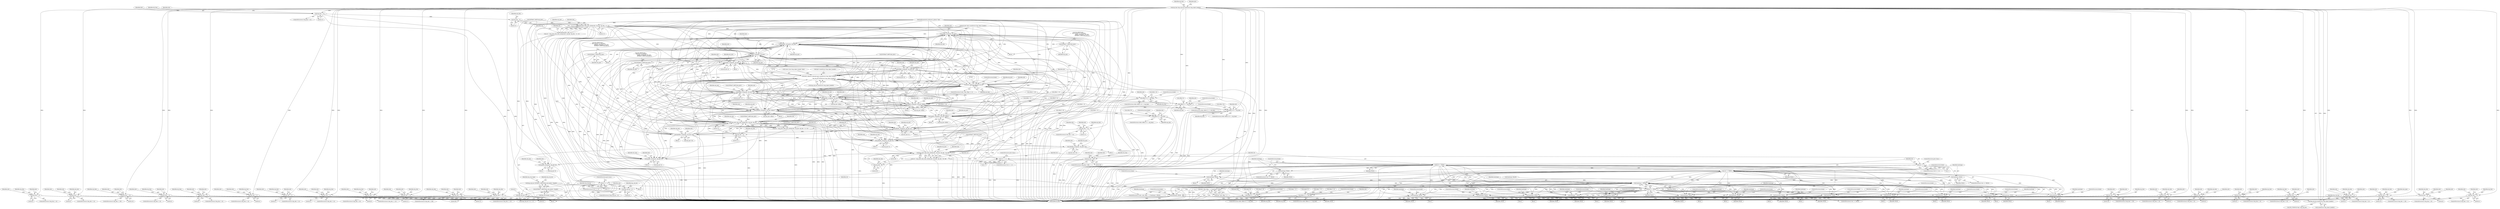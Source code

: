 digraph "0_tcpdump_0b661e0aa61850234b64394585cf577aac570bf4@API" {
"1000348" [label="(Call,obj_tlen=lmp_obj_len-sizeof(struct lmp_object_header))"];
"1000350" [label="(Call,lmp_obj_len-sizeof(struct lmp_object_header))"];
"1000332" [label="(Call,lmp_obj_len % 4)"];
"1000321" [label="(Call,lmp_obj_len < 4)"];
"1000268" [label="(Call,lmp_obj_len=EXTRACT_16BITS(lmp_obj_header->length))"];
"1000270" [label="(Call,EXTRACT_16BITS(lmp_obj_header->length))"];
"1000373" [label="(Call,obj_tlen != 4)"];
"1000406" [label="(Call,obj_tlen != 4)"];
"1000430" [label="(Call,obj_tlen != 16)"];
"1000454" [label="(Call,obj_tlen != 4)"];
"1000485" [label="(Call,obj_tlen != 4)"];
"1000507" [label="(Call,obj_tlen != 4)"];
"1000539" [label="(Call,obj_tlen != 4)"];
"1000571" [label="(Call,obj_tlen != 4)"];
"1000604" [label="(Call,obj_tlen != 8)"];
"1000637" [label="(Call,obj_tlen != 12)"];
"1000685" [label="(Call,obj_tlen != 36)"];
"1000733" [label="(Call,obj_tlen != 12)"];
"1000788" [label="(Call,obj_tlen < 12)"];
"1000838" [label="(Call,obj_tlen - 12)"];
"1000835" [label="(Call,lmp_print_data_link_subobjs(ndo, obj_tptr, obj_tlen - 12, 12))"];
"1000421" [label="(Call,ipaddr_string(ndo, obj_tptr))"];
"1000424" [label="(Call,EXTRACT_32BITS(obj_tptr))"];
"1000445" [label="(Call,ip6addr_string(ndo, obj_tptr))"];
"1000448" [label="(Call,EXTRACT_32BITS(obj_tptr))"];
"1000554" [label="(Call,ipaddr_string(ndo, obj_tptr))"];
"1000557" [label="(Call,EXTRACT_32BITS(obj_tptr))"];
"1000662" [label="(Call,ipaddr_string(ndo, obj_tptr+4))"];
"1000673" [label="(Call,ipaddr_string(ndo, obj_tptr+8))"];
"1000710" [label="(Call,ip6addr_string(ndo, obj_tptr+4))"];
"1000721" [label="(Call,ip6addr_string(ndo, obj_tptr+20))"];
"1000813" [label="(Call,ipaddr_string(ndo, obj_tptr+4))"];
"1000824" [label="(Call,ipaddr_string(ndo, obj_tptr+8))"];
"1000883" [label="(Call,ip6addr_string(ndo, obj_tptr+4))"];
"1000894" [label="(Call,ip6addr_string(ndo, obj_tptr+20))"];
"1000905" [label="(Call,lmp_print_data_link_subobjs(ndo, obj_tptr, obj_tlen - 36, 36))"];
"1000903" [label="(Call,ret = lmp_print_data_link_subobjs(ndo, obj_tptr, obj_tlen - 36, 36))"];
"1000913" [label="(Call,ret == -1)"];
"1000919" [label="(Call,ret == TRUE)"];
"1000394" [label="(Call,hexdump=TRUE)"];
"1001921" [label="(Call,hexdump==TRUE)"];
"1000475" [label="(Call,hexdump=TRUE)"];
"1000528" [label="(Call,hexdump=TRUE)"];
"1000561" [label="(Call,hexdump=TRUE)"];
"1000594" [label="(Call,hexdump=TRUE)"];
"1000627" [label="(Call,hexdump=TRUE)"];
"1000778" [label="(Call,hexdump=TRUE)"];
"1000849" [label="(Call,ret == TRUE)"];
"1000852" [label="(Call,hexdump=TRUE)"];
"1000987" [label="(Call,ret == TRUE)"];
"1000990" [label="(Call,hexdump=TRUE)"];
"1000995" [label="(Call,hexdump=TRUE)"];
"1001109" [label="(Call,hexdump=TRUE)"];
"1001142" [label="(Call,hexdump=TRUE)"];
"1001170" [label="(Call,hexdump=TRUE)"];
"1001505" [label="(Call,hexdump=TRUE)"];
"1001603" [label="(Call,hexdump=TRUE)"];
"1001656" [label="(Call,hexdump=TRUE)"];
"1001897" [label="(Call,hexdump = TRUE)"];
"1001915" [label="(Call,ndo->ndo_vflag > 1 || hexdump==TRUE)"];
"1000922" [label="(Call,hexdump=TRUE)"];
"1000973" [label="(Call,lmp_print_data_link_subobjs(ndo, obj_tptr, obj_tlen - 12, 12))"];
"1000971" [label="(Call,ret = lmp_print_data_link_subobjs(ndo, obj_tptr, obj_tlen - 12, 12))"];
"1000981" [label="(Call,ret == -1)"];
"1001195" [label="(Call,ipaddr_string(ndo, obj_tptr+offset))"];
"1001304" [label="(Call,ip6addr_string(ndo, obj_tptr+offset))"];
"1001530" [label="(Call,ipaddr_string(ndo, obj_tptr+offset))"];
"1001560" [label="(Call,ip6addr_string(ndo, obj_tptr+offset))"];
"1001828" [label="(Call,ipaddr_string(ndo, obj_tptr+12))"];
"1001908" [label="(Call,print_unknown_data(ndo,obj_tptr,\"\n\t    \",obj_tlen))"];
"1001924" [label="(Call,print_unknown_data(ndo,tptr+sizeof(struct lmp_object_header),\"\n\t    \",\n                               lmp_obj_len-sizeof(struct lmp_object_header)))"];
"1000833" [label="(Call,ret = lmp_print_data_link_subobjs(ndo, obj_tptr, obj_tlen - 12, 12))"];
"1000843" [label="(Call,ret == -1)"];
"1000858" [label="(Call,obj_tlen < 36)"];
"1000908" [label="(Call,obj_tlen - 36)"];
"1000928" [label="(Call,obj_tlen < 12)"];
"1000976" [label="(Call,obj_tlen - 12)"];
"1001005" [label="(Call,obj_tlen != 20)"];
"1001119" [label="(Call,obj_tlen != 4)"];
"1001152" [label="(Call,obj_tlen != 4)"];
"1001183" [label="(Call,offset+8 <= obj_tlen)"];
"1001292" [label="(Call,offset+20 <= obj_tlen)"];
"1001401" [label="(Call,offset+8 <= obj_tlen)"];
"1001518" [label="(Call,offset+4 <= obj_tlen)"];
"1001548" [label="(Call,offset+16 <= obj_tlen)"];
"1001578" [label="(Call,offset+4 <= obj_tlen)"];
"1001613" [label="(Call,obj_tlen != 4)"];
"1001635" [label="(Call,obj_tlen != 4)"];
"1001666" [label="(Call,obj_tlen != 4)"];
"1001697" [label="(Call,obj_tlen != 16)"];
"1001840" [label="(Call,obj_tlen != 8)"];
"1001874" [label="(Call,obj_tlen != 4)"];
"1000639" [label="(Literal,12)"];
"1000778" [label="(Call,hexdump=TRUE)"];
"1000869" [label="(Identifier,ndo)"];
"1000901" [label="(Identifier,obj_tptr)"];
"1001151" [label="(ControlStructure,if (obj_tlen != 4))"];
"1000710" [label="(Call,ip6addr_string(ndo, obj_tptr+4))"];
"1001707" [label="(Identifier,link_type)"];
"1001898" [label="(Identifier,hexdump)"];
"1001840" [label="(Call,obj_tlen != 8)"];
"1000981" [label="(Call,ret == -1)"];
"1000604" [label="(Call,obj_tlen != 8)"];
"1000883" [label="(Call,ip6addr_string(ndo, obj_tptr+4))"];
"1000268" [label="(Call,lmp_obj_len=EXTRACT_16BITS(lmp_obj_header->length))"];
"1001109" [label="(Call,hexdump=TRUE)"];
"1001578" [label="(Call,offset+4 <= obj_tlen)"];
"1000838" [label="(Call,obj_tlen - 12)"];
"1000568" [label="(Block,)"];
"1000558" [label="(Identifier,obj_tptr)"];
"1001703" [label="(Identifier,ndo)"];
"1001518" [label="(Call,offset+4 <= obj_tlen)"];
"1000384" [label="(Identifier,ndo)"];
"1001619" [label="(Identifier,ndo)"];
"1000594" [label="(Call,hexdump=TRUE)"];
"1001605" [label="(Identifier,TRUE)"];
"1000997" [label="(Identifier,TRUE)"];
"1001556" [label="(Identifier,ndo)"];
"1000561" [label="(Call,hexdump=TRUE)"];
"1001514" [label="(Call,offset = 0)"];
"1001913" [label="(ControlStructure,break;)"];
"1000857" [label="(ControlStructure,if (obj_tlen < 36))"];
"1001699" [label="(Literal,16)"];
"1000449" [label="(Identifier,obj_tptr)"];
"1001182" [label="(ControlStructure,while (offset+8 <= obj_tlen))"];
"1000855" [label="(ControlStructure,break;)"];
"1001931" [label="(Call,lmp_obj_len-sizeof(struct lmp_object_header))"];
"1000720" [label="(Block,)"];
"1000998" [label="(ControlStructure,break;)"];
"1000845" [label="(Call,-1)"];
"1001163" [label="(Identifier,ndo)"];
"1001006" [label="(Identifier,obj_tlen)"];
"1000529" [label="(Identifier,hexdump)"];
"1000894" [label="(Call,ip6addr_string(ndo, obj_tptr+20))"];
"1000455" [label="(Identifier,obj_tlen)"];
"1000606" [label="(Literal,8)"];
"1001303" [label="(Block,)"];
"1001835" [label="(Identifier,obj_tptr)"];
"1001197" [label="(Call,obj_tptr+offset)"];
"1001110" [label="(Identifier,hexdump)"];
"1000733" [label="(Call,obj_tlen != 12)"];
"1000864" [label="(Identifier,ndo)"];
"1001187" [label="(Identifier,obj_tlen)"];
"1001142" [label="(Call,hexdump=TRUE)"];
"1000849" [label="(Call,ret == TRUE)"];
"1000973" [label="(Call,lmp_print_data_link_subobjs(ndo, obj_tptr, obj_tlen - 12, 12))"];
"1000908" [label="(Call,obj_tlen - 36)"];
"1000478" [label="(ControlStructure,break;)"];
"1001663" [label="(Block,)"];
"1000663" [label="(Identifier,ndo)"];
"1001512" [label="(Block,)"];
"1000847" [label="(ControlStructure,goto trunc;)"];
"1000735" [label="(Literal,12)"];
"1000672" [label="(Block,)"];
"1001547" [label="(ControlStructure,while (offset+16 <= obj_tlen))"];
"1001392" [label="(Call,offset+=20)"];
"1000629" [label="(Identifier,TRUE)"];
"1000976" [label="(Call,obj_tlen - 12)"];
"1000554" [label="(Call,ipaddr_string(ndo, obj_tptr))"];
"1000539" [label="(Call,obj_tlen != 4)"];
"1001507" [label="(Identifier,TRUE)"];
"1000420" [label="(Block,)"];
"1000825" [label="(Identifier,ndo)"];
"1000993" [label="(ControlStructure,break;)"];
"1000369" [label="(Block,)"];
"1001567" [label="(Identifier,obj_tptr)"];
"1001184" [label="(Call,offset+8)"];
"1001910" [label="(Identifier,obj_tptr)"];
"1000852" [label="(Call,hexdump=TRUE)"];
"1000643" [label="(Identifier,ndo)"];
"1001526" [label="(Identifier,ndo)"];
"1000910" [label="(Literal,36)"];
"1000453" [label="(ControlStructure,if (obj_tlen != 4))"];
"1000425" [label="(Identifier,obj_tptr)"];
"1000477" [label="(Identifier,TRUE)"];
"1000990" [label="(Call,hexdump=TRUE)"];
"1001908" [label="(Call,print_unknown_data(ndo,obj_tptr,\"\n\t    \",obj_tlen))"];
"1000354" [label="(Call,ND_TCHECK2(*tptr, lmp_obj_len))"];
"1000556" [label="(Identifier,obj_tptr)"];
"1000541" [label="(Literal,4)"];
"1001153" [label="(Identifier,obj_tlen)"];
"1000610" [label="(Identifier,ndo)"];
"1001560" [label="(Call,ip6addr_string(ndo, obj_tptr+offset))"];
"1001505" [label="(Call,hexdump=TRUE)"];
"1000895" [label="(Identifier,ndo)"];
"1001851" [label="(Identifier,ndo)"];
"1000535" [label="(Block,)"];
"1001183" [label="(Call,offset+8 <= obj_tlen)"];
"1000991" [label="(Identifier,hexdump)"];
"1000550" [label="(Identifier,ndo)"];
"1001924" [label="(Call,print_unknown_data(ndo,tptr+sizeof(struct lmp_object_header),\"\n\t    \",\n                               lmp_obj_len-sizeof(struct lmp_object_header)))"];
"1000605" [label="(Identifier,obj_tlen)"];
"1000696" [label="(Identifier,ndo)"];
"1000907" [label="(Identifier,obj_tptr)"];
"1001529" [label="(Block,)"];
"1001615" [label="(Literal,4)"];
"1001577" [label="(ControlStructure,while (offset+4 <= obj_tlen))"];
"1000927" [label="(ControlStructure,if (obj_tlen < 12))"];
"1000787" [label="(ControlStructure,if (obj_tlen < 12))"];
"1000445" [label="(Call,ip6addr_string(ndo, obj_tptr))"];
"1000709" [label="(Block,)"];
"1000821" [label="(Identifier,obj_tptr)"];
"1000257" [label="(Block,)"];
"1000913" [label="(Call,ret == -1)"];
"1000422" [label="(Identifier,ndo)"];
"1000431" [label="(Identifier,obj_tlen)"];
"1001016" [label="(Identifier,ndo)"];
"1000779" [label="(Identifier,hexdump)"];
"1000975" [label="(Identifier,obj_tptr)"];
"1000270" [label="(Call,EXTRACT_16BITS(lmp_obj_header->length))"];
"1001874" [label="(Call,obj_tlen != 4)"];
"1001158" [label="(Identifier,ndo)"];
"1000271" [label="(Call,lmp_obj_header->length)"];
"1000882" [label="(Block,)"];
"1000603" [label="(ControlStructure,if (obj_tlen != 8))"];
"1000988" [label="(Identifier,ret)"];
"1001606" [label="(ControlStructure,break;)"];
"1000417" [label="(Identifier,ndo)"];
"1000436" [label="(Identifier,ndo)"];
"1000397" [label="(ControlStructure,break;)"];
"1000785" [label="(Block,)"];
"1001873" [label="(ControlStructure,if (obj_tlen != 4))"];
"1000275" [label="(Identifier,lmp_obj_ctype)"];
"1000406" [label="(Call,obj_tlen != 4)"];
"1001503" [label="(ControlStructure,break;)"];
"1000320" [label="(ControlStructure,if (lmp_obj_len < 4))"];
"1000905" [label="(Call,lmp_print_data_link_subobjs(ndo, obj_tptr, obj_tlen - 36, 36))"];
"1000842" [label="(ControlStructure,if (ret == -1))"];
"1001949" [label="(MethodReturn,RET)"];
"1000530" [label="(Identifier,TRUE)"];
"1000904" [label="(Identifier,ret)"];
"1000627" [label="(Call,hexdump=TRUE)"];
"1001397" [label="(Call,offset = 0)"];
"1000331" [label="(Call,(lmp_obj_len % 4) != 0)"];
"1001401" [label="(Call,offset+8 <= obj_tlen)"];
"1000509" [label="(Literal,4)"];
"1001635" [label="(Call,obj_tlen != 4)"];
"1000496" [label="(Identifier,ndo)"];
"1000788" [label="(Call,obj_tlen < 12)"];
"1000790" [label="(Literal,12)"];
"1000508" [label="(Identifier,obj_tlen)"];
"1000372" [label="(ControlStructure,if (obj_tlen != 4))"];
"1000805" [label="(Call,EXTRACT_8BITS(obj_tptr))"];
"1001005" [label="(Call,obj_tlen != 20)"];
"1000673" [label="(Call,ipaddr_string(ndo, obj_tptr+8))"];
"1000375" [label="(Literal,4)"];
"1001926" [label="(Call,tptr+sizeof(struct lmp_object_header))"];
"1000985" [label="(ControlStructure,goto trunc;)"];
"1001304" [label="(Call,ip6addr_string(ndo, obj_tptr+offset))"];
"1001614" [label="(Identifier,obj_tlen)"];
"1001171" [label="(Identifier,hexdump)"];
"1001283" [label="(Call,offset+=8)"];
"1001936" [label="(Identifier,tptr)"];
"1001149" [label="(Block,)"];
"1000350" [label="(Call,lmp_obj_len-sizeof(struct lmp_object_header))"];
"1000396" [label="(Identifier,TRUE)"];
"1000934" [label="(Identifier,ndo)"];
"1000685" [label="(Call,obj_tlen != 36)"];
"1000860" [label="(Literal,36)"];
"1000332" [label="(Call,lmp_obj_len % 4)"];
"1001002" [label="(Block,)"];
"1001624" [label="(Identifier,ndo)"];
"1001172" [label="(Identifier,TRUE)"];
"1000911" [label="(Literal,36)"];
"1000744" [label="(Identifier,ndo)"];
"1000914" [label="(Identifier,ret)"];
"1001604" [label="(Identifier,hexdump)"];
"1000582" [label="(Identifier,ndo)"];
"1000853" [label="(Identifier,hexdump)"];
"1000980" [label="(ControlStructure,if (ret == -1))"];
"1001641" [label="(Identifier,ndo)"];
"1001409" [label="(Identifier,ndo)"];
"1001708" [label="(Call,EXTRACT_8BITS(obj_tptr))"];
"1001170" [label="(Call,hexdump=TRUE)"];
"1001922" [label="(Identifier,hexdump)"];
"1001876" [label="(Literal,4)"];
"1000977" [label="(Identifier,obj_tlen)"];
"1001930" [label="(Literal,\"\n\t    \")"];
"1001598" [label="(Call,offset+=4)"];
"1000837" [label="(Identifier,obj_tptr)"];
"1000562" [label="(Identifier,hexdump)"];
"1000848" [label="(ControlStructure,if (ret == TRUE))"];
"1001145" [label="(ControlStructure,break;)"];
"1000379" [label="(Identifier,ndo)"];
"1000674" [label="(Identifier,ndo)"];
"1001839" [label="(ControlStructure,if (obj_tlen != 8))"];
"1000394" [label="(Call,hexdump=TRUE)"];
"1000670" [label="(Identifier,obj_tptr)"];
"1000841" [label="(Literal,12)"];
"1001613" [label="(Call,obj_tlen != 4)"];
"1000402" [label="(Block,)"];
"1000979" [label="(Literal,12)"];
"1001667" [label="(Identifier,obj_tlen)"];
"1000424" [label="(Call,EXTRACT_32BITS(obj_tptr))"];
"1000553" [label="(Block,)"];
"1000799" [label="(Identifier,ndo)"];
"1000491" [label="(Identifier,ndo)"];
"1001569" [label="(Call,offset+=16)"];
"1000572" [label="(Identifier,obj_tlen)"];
"1001696" [label="(ControlStructure,if (obj_tlen != 16))"];
"1000454" [label="(Call,obj_tlen != 4)"];
"1000448" [label="(Call,EXTRACT_32BITS(obj_tptr))"];
"1000573" [label="(Literal,4)"];
"1001506" [label="(Identifier,hexdump)"];
"1001842" [label="(Literal,8)"];
"1001900" [label="(ControlStructure,break;)"];
"1000680" [label="(Identifier,obj_tptr)"];
"1001531" [label="(Identifier,ndo)"];
"1001532" [label="(Call,obj_tptr+offset)"];
"1001921" [label="(Call,hexdump==TRUE)"];
"1000923" [label="(Identifier,hexdump)"];
"1001657" [label="(Identifier,hexdump)"];
"1001306" [label="(Call,obj_tptr+offset)"];
"1001830" [label="(Call,obj_tptr+12)"];
"1000430" [label="(Call,obj_tlen != 16)"];
"1001601" [label="(ControlStructure,break;)"];
"1000615" [label="(Identifier,ndo)"];
"1000812" [label="(Block,)"];
"1000884" [label="(Identifier,ndo)"];
"1001130" [label="(Identifier,ndo)"];
"1000945" [label="(Call,EXTRACT_8BITS(obj_tptr))"];
"1000334" [label="(Literal,4)"];
"1000407" [label="(Identifier,obj_tlen)"];
"1000571" [label="(Call,obj_tlen != 4)"];
"1001875" [label="(Identifier,obj_tlen)"];
"1000485" [label="(Call,obj_tlen != 4)"];
"1000596" [label="(Identifier,TRUE)"];
"1000654" [label="(Call,EXTRACT_8BITS(obj_tptr))"];
"1001586" [label="(Identifier,ndo)"];
"1001658" [label="(Identifier,TRUE)"];
"1000824" [label="(Call,ipaddr_string(ndo, obj_tptr+8))"];
"1000974" [label="(Identifier,ndo)"];
"1001004" [label="(ControlStructure,if (obj_tlen != 20))"];
"1000595" [label="(Identifier,hexdump)"];
"1000446" [label="(Identifier,ndo)"];
"1001292" [label="(Call,offset+20 <= obj_tlen)"];
"1000728" [label="(Identifier,obj_tptr)"];
"1000917" [label="(ControlStructure,goto trunc;)"];
"1000909" [label="(Identifier,obj_tlen)"];
"1001179" [label="(Call,offset = 0)"];
"1001111" [label="(Identifier,TRUE)"];
"1001880" [label="(Identifier,ndo)"];
"1001612" [label="(ControlStructure,if (obj_tlen != 4))"];
"1000664" [label="(Call,obj_tptr+4)"];
"1000636" [label="(ControlStructure,if (obj_tlen != 12))"];
"1001659" [label="(ControlStructure,break;)"];
"1000429" [label="(ControlStructure,if (obj_tlen != 16))"];
"1000814" [label="(Identifier,ndo)"];
"1000939" [label="(Identifier,ndo)"];
"1000734" [label="(Identifier,obj_tlen)"];
"1000983" [label="(Call,-1)"];
"1000111" [label="(MethodParameterIn,netdissect_options *ndo)"];
"1000269" [label="(Identifier,lmp_obj_len)"];
"1001173" [label="(ControlStructure,break;)"];
"1001559" [label="(Block,)"];
"1000456" [label="(Literal,4)"];
"1001530" [label="(Call,ipaddr_string(ndo, obj_tptr+offset))"];
"1000858" [label="(Call,obj_tlen < 36)"];
"1000441" [label="(Identifier,ndo)"];
"1000929" [label="(Identifier,obj_tlen)"];
"1001152" [label="(Call,obj_tlen != 4)"];
"1001143" [label="(Identifier,hexdump)"];
"1000484" [label="(ControlStructure,if (obj_tlen != 4))"];
"1000333" [label="(Identifier,lmp_obj_len)"];
"1000831" [label="(Identifier,obj_tptr)"];
"1001542" [label="(ControlStructure,break;)"];
"1000893" [label="(Block,)"];
"1000989" [label="(Identifier,TRUE)"];
"1000555" [label="(Identifier,ndo)"];
"1001288" [label="(Call,offset = 0)"];
"1000597" [label="(ControlStructure,break;)"];
"1001395" [label="(ControlStructure,break;)"];
"1001402" [label="(Call,offset+8)"];
"1000815" [label="(Call,obj_tptr+4)"];
"1000971" [label="(Call,ret = lmp_print_data_link_subobjs(ndo, obj_tptr, obj_tlen - 12, 12))"];
"1001196" [label="(Identifier,ndo)"];
"1000557" [label="(Call,EXTRACT_32BITS(obj_tptr))"];
"1001539" [label="(Call,offset+=4)"];
"1001293" [label="(Call,offset+20)"];
"1001305" [label="(Identifier,ndo)"];
"1000335" [label="(Literal,0)"];
"1001665" [label="(ControlStructure,if (obj_tlen != 4))"];
"1001915" [label="(Call,ndo->ndo_vflag > 1 || hexdump==TRUE)"];
"1001549" [label="(Call,offset+16)"];
"1000686" [label="(Identifier,obj_tlen)"];
"1001829" [label="(Identifier,ndo)"];
"1000920" [label="(Identifier,ret)"];
"1001291" [label="(ControlStructure,while (offset+20 <= obj_tlen))"];
"1000885" [label="(Call,obj_tptr+4)"];
"1000912" [label="(ControlStructure,if (ret == -1))"];
"1001519" [label="(Call,offset+4)"];
"1001579" [label="(Call,offset+4)"];
"1000628" [label="(Identifier,hexdump)"];
"1000662" [label="(Call,ipaddr_string(ndo, obj_tptr+4))"];
"1000840" [label="(Literal,12)"];
"1000487" [label="(Literal,4)"];
"1000405" [label="(ControlStructure,if (obj_tlen != 4))"];
"1001311" [label="(Identifier,obj_tptr)"];
"1000348" [label="(Call,obj_tlen=lmp_obj_len-sizeof(struct lmp_object_header))"];
"1000601" [label="(Block,)"];
"1001846" [label="(Identifier,ndo)"];
"1001698" [label="(Identifier,obj_tlen)"];
"1001637" [label="(Literal,4)"];
"1001572" [label="(ControlStructure,break;)"];
"1000349" [label="(Identifier,obj_tlen)"];
"1001561" [label="(Identifier,ndo)"];
"1001828" [label="(Call,ipaddr_string(ndo, obj_tptr+12))"];
"1001194" [label="(Block,)"];
"1001500" [label="(Call,offset+=8)"];
"1001562" [label="(Call,obj_tptr+offset)"];
"1000352" [label="(Call,sizeof(struct lmp_object_header))"];
"1000506" [label="(ControlStructure,if (obj_tlen != 4))"];
"1001011" [label="(Identifier,ndo)"];
"1001154" [label="(Literal,4)"];
"1001552" [label="(Identifier,obj_tlen)"];
"1001841" [label="(Identifier,obj_tlen)"];
"1000903" [label="(Call,ret = lmp_print_data_link_subobjs(ndo, obj_tptr, obj_tlen - 36, 36))"];
"1000921" [label="(Identifier,TRUE)"];
"1000648" [label="(Identifier,ndo)"];
"1000925" [label="(ControlStructure,break;)"];
"1000540" [label="(Identifier,obj_tlen)"];
"1000875" [label="(Call,EXTRACT_8BITS(obj_tptr))"];
"1001202" [label="(Identifier,obj_tptr)"];
"1000564" [label="(ControlStructure,break;)"];
"1000906" [label="(Identifier,ndo)"];
"1001885" [label="(Identifier,ndo)"];
"1000637" [label="(Call,obj_tlen != 12)"];
"1000839" [label="(Identifier,obj_tlen)"];
"1000781" [label="(ControlStructure,break;)"];
"1001909" [label="(Identifier,ndo)"];
"1000563" [label="(Identifier,TRUE)"];
"1001548" [label="(Call,offset+16 <= obj_tlen)"];
"1000721" [label="(Call,ip6addr_string(ndo, obj_tptr+20))"];
"1001300" [label="(Identifier,ndo)"];
"1001902" [label="(ControlStructure,if (ndo->ndo_vflag <= 1))"];
"1001914" [label="(ControlStructure,if (ndo->ndo_vflag > 1 || hexdump==TRUE))"];
"1000351" [label="(Identifier,lmp_obj_len)"];
"1000634" [label="(Block,)"];
"1000423" [label="(Identifier,obj_tptr)"];
"1000528" [label="(Call,hexdump=TRUE)"];
"1001286" [label="(ControlStructure,break;)"];
"1000482" [label="(Block,)"];
"1001118" [label="(ControlStructure,if (obj_tlen != 4))"];
"1000823" [label="(Block,)"];
"1000835" [label="(Call,lmp_print_data_link_subobjs(ndo, obj_tptr, obj_tlen - 12, 12))"];
"1001897" [label="(Call,hexdump = TRUE)"];
"1001144" [label="(Identifier,TRUE)"];
"1001636" [label="(Identifier,obj_tlen)"];
"1001007" [label="(Literal,20)"];
"1000321" [label="(Call,lmp_obj_len < 4)"];
"1000421" [label="(Call,ipaddr_string(ndo, obj_tptr))"];
"1000722" [label="(Identifier,ndo)"];
"1001574" [label="(Call,offset = 0)"];
"1001925" [label="(Identifier,ndo)"];
"1000447" [label="(Identifier,obj_tptr)"];
"1000851" [label="(Identifier,TRUE)"];
"1000836" [label="(Identifier,ndo)"];
"1000844" [label="(Identifier,ret)"];
"1001911" [label="(Literal,\"\n\t    \")"];
"1000928" [label="(Call,obj_tlen < 12)"];
"1000687" [label="(Literal,36)"];
"1000342" [label="(Call,obj_tptr=tptr+sizeof(struct lmp_object_header))"];
"1000476" [label="(Identifier,hexdump)"];
"1000486" [label="(Identifier,obj_tlen)"];
"1000972" [label="(Identifier,ret)"];
"1000996" [label="(Identifier,hexdump)"];
"1000732" [label="(ControlStructure,if (obj_tlen != 12))"];
"1000439" [label="(Call,ND_PRINT((ndo, \"\n\t    IPv6 Link ID: %s (0x%08x)\",\n                       ip6addr_string(ndo, obj_tptr),\n                       EXTRACT_32BITS(obj_tptr))))"];
"1000850" [label="(Identifier,ret)"];
"1001656" [label="(Call,hexdump=TRUE)"];
"1000545" [label="(Identifier,ndo)"];
"1001923" [label="(Identifier,TRUE)"];
"1000415" [label="(Call,ND_PRINT((ndo, \"\n\t    IPv4 Link ID: %s (0x%08x)\",\n                       ipaddr_string(ndo, obj_tptr),\n                       EXTRACT_32BITS(obj_tptr))))"];
"1001672" [label="(Identifier,ndo)"];
"1000718" [label="(Identifier,obj_tptr)"];
"1000702" [label="(Call,EXTRACT_8BITS(obj_tptr))"];
"1001912" [label="(Identifier,obj_tlen)"];
"1000789" [label="(Identifier,obj_tlen)"];
"1001827" [label="(Block,)"];
"1000356" [label="(Identifier,tptr)"];
"1000843" [label="(Call,ret == -1)"];
"1001677" [label="(Identifier,ndo)"];
"1000548" [label="(Call,ND_PRINT((ndo, \"\n\t    Node ID: %s (0x%08x)\",\n                       ipaddr_string(ndo, obj_tptr),\n                       EXTRACT_32BITS(obj_tptr))))"];
"1000531" [label="(ControlStructure,break;)"];
"1001646" [label="(Identifier,ndo)"];
"1000538" [label="(ControlStructure,if (obj_tlen != 4))"];
"1000854" [label="(Identifier,TRUE)"];
"1001400" [label="(ControlStructure,while (offset+8 <= obj_tlen))"];
"1000374" [label="(Identifier,obj_tlen)"];
"1000978" [label="(Literal,12)"];
"1000408" [label="(Literal,4)"];
"1000711" [label="(Identifier,ndo)"];
"1000432" [label="(Literal,16)"];
"1000723" [label="(Call,obj_tptr+20)"];
"1000327" [label="(Identifier,ndo)"];
"1000987" [label="(Call,ret == TRUE)"];
"1001666" [label="(Call,obj_tlen != 4)"];
"1000712" [label="(Call,obj_tptr+4)"];
"1000513" [label="(Identifier,ndo)"];
"1000918" [label="(ControlStructure,if (ret == TRUE))"];
"1000992" [label="(Identifier,TRUE)"];
"1000661" [label="(Block,)"];
"1001112" [label="(ControlStructure,break;)"];
"1001120" [label="(Identifier,obj_tlen)"];
"1001191" [label="(Identifier,ndo)"];
"1001899" [label="(Identifier,TRUE)"];
"1000675" [label="(Call,obj_tptr+8)"];
"1001177" [label="(Block,)"];
"1001582" [label="(Identifier,obj_tlen)"];
"1000834" [label="(Identifier,ret)"];
"1000358" [label="(Call,hexdump=FALSE)"];
"1000995" [label="(Call,hexdump=TRUE)"];
"1000507" [label="(Call,obj_tlen != 4)"];
"1001697" [label="(Call,obj_tlen != 16)"];
"1000577" [label="(Identifier,ndo)"];
"1001119" [label="(Call,obj_tlen != 4)"];
"1000465" [label="(Identifier,ndo)"];
"1000794" [label="(Identifier,ndo)"];
"1001610" [label="(Block,)"];
"1000630" [label="(ControlStructure,break;)"];
"1000924" [label="(Identifier,TRUE)"];
"1001603" [label="(Call,hexdump=TRUE)"];
"1001517" [label="(ControlStructure,while (offset+4 <= obj_tlen))"];
"1001121" [label="(Literal,4)"];
"1001634" [label="(ControlStructure,if (obj_tlen != 4))"];
"1000638" [label="(Identifier,obj_tlen)"];
"1000930" [label="(Literal,12)"];
"1000813" [label="(Call,ipaddr_string(ndo, obj_tptr+4))"];
"1000891" [label="(Identifier,obj_tptr)"];
"1000570" [label="(ControlStructure,if (obj_tlen != 4))"];
"1001544" [label="(Call,offset = 0)"];
"1001522" [label="(Identifier,obj_tlen)"];
"1000833" [label="(Call,ret = lmp_print_data_link_subobjs(ndo, obj_tptr, obj_tlen - 12, 12))"];
"1000444" [label="(Block,)"];
"1000982" [label="(Identifier,ret)"];
"1001916" [label="(Call,ndo->ndo_vflag > 1)"];
"1000739" [label="(Identifier,ndo)"];
"1000915" [label="(Call,-1)"];
"1000322" [label="(Identifier,lmp_obj_len)"];
"1000859" [label="(Identifier,obj_tlen)"];
"1001116" [label="(Block,)"];
"1001125" [label="(Identifier,ndo)"];
"1000896" [label="(Call,obj_tptr+20)"];
"1000373" [label="(Call,obj_tlen != 4)"];
"1001405" [label="(Identifier,obj_tlen)"];
"1000265" [label="(Call,(const struct lmp_object_header *)tptr)"];
"1000412" [label="(Identifier,ndo)"];
"1000395" [label="(Identifier,hexdump)"];
"1000919" [label="(Call,ret == TRUE)"];
"1000922" [label="(Call,hexdump=TRUE)"];
"1000986" [label="(ControlStructure,if (ret == TRUE))"];
"1000323" [label="(Literal,4)"];
"1000780" [label="(Identifier,TRUE)"];
"1001537" [label="(Identifier,obj_tptr)"];
"1001508" [label="(ControlStructure,break;)"];
"1000518" [label="(Identifier,ndo)"];
"1000691" [label="(Identifier,ndo)"];
"1001668" [label="(Literal,4)"];
"1000684" [label="(ControlStructure,if (obj_tlen != 36))"];
"1000460" [label="(Identifier,ndo)"];
"1000826" [label="(Call,obj_tptr+8)"];
"1001296" [label="(Identifier,obj_tlen)"];
"1001195" [label="(Call,ipaddr_string(ndo, obj_tptr+offset))"];
"1000475" [label="(Call,hexdump=TRUE)"];
"1000348" -> "1000257"  [label="AST: "];
"1000348" -> "1000350"  [label="CFG: "];
"1000349" -> "1000348"  [label="AST: "];
"1000350" -> "1000348"  [label="AST: "];
"1000356" -> "1000348"  [label="CFG: "];
"1000348" -> "1001949"  [label="DDG: "];
"1000348" -> "1001949"  [label="DDG: "];
"1000350" -> "1000348"  [label="DDG: "];
"1000348" -> "1000373"  [label="DDG: "];
"1000348" -> "1000406"  [label="DDG: "];
"1000348" -> "1000430"  [label="DDG: "];
"1000348" -> "1000454"  [label="DDG: "];
"1000348" -> "1000485"  [label="DDG: "];
"1000348" -> "1000507"  [label="DDG: "];
"1000348" -> "1000539"  [label="DDG: "];
"1000348" -> "1000571"  [label="DDG: "];
"1000348" -> "1000604"  [label="DDG: "];
"1000348" -> "1000637"  [label="DDG: "];
"1000348" -> "1000685"  [label="DDG: "];
"1000348" -> "1000733"  [label="DDG: "];
"1000348" -> "1000788"  [label="DDG: "];
"1000348" -> "1000858"  [label="DDG: "];
"1000348" -> "1000928"  [label="DDG: "];
"1000348" -> "1001005"  [label="DDG: "];
"1000348" -> "1001119"  [label="DDG: "];
"1000348" -> "1001152"  [label="DDG: "];
"1000348" -> "1001183"  [label="DDG: "];
"1000348" -> "1001292"  [label="DDG: "];
"1000348" -> "1001401"  [label="DDG: "];
"1000348" -> "1001518"  [label="DDG: "];
"1000348" -> "1001548"  [label="DDG: "];
"1000348" -> "1001578"  [label="DDG: "];
"1000348" -> "1001613"  [label="DDG: "];
"1000348" -> "1001635"  [label="DDG: "];
"1000348" -> "1001666"  [label="DDG: "];
"1000348" -> "1001697"  [label="DDG: "];
"1000348" -> "1001840"  [label="DDG: "];
"1000348" -> "1001874"  [label="DDG: "];
"1000348" -> "1001908"  [label="DDG: "];
"1000350" -> "1000352"  [label="CFG: "];
"1000351" -> "1000350"  [label="AST: "];
"1000352" -> "1000350"  [label="AST: "];
"1000332" -> "1000350"  [label="DDG: "];
"1000350" -> "1000354"  [label="DDG: "];
"1000332" -> "1000331"  [label="AST: "];
"1000332" -> "1000334"  [label="CFG: "];
"1000333" -> "1000332"  [label="AST: "];
"1000334" -> "1000332"  [label="AST: "];
"1000335" -> "1000332"  [label="CFG: "];
"1000332" -> "1001949"  [label="DDG: "];
"1000332" -> "1000331"  [label="DDG: "];
"1000332" -> "1000331"  [label="DDG: "];
"1000321" -> "1000332"  [label="DDG: "];
"1000321" -> "1000320"  [label="AST: "];
"1000321" -> "1000323"  [label="CFG: "];
"1000322" -> "1000321"  [label="AST: "];
"1000323" -> "1000321"  [label="AST: "];
"1000327" -> "1000321"  [label="CFG: "];
"1000333" -> "1000321"  [label="CFG: "];
"1000321" -> "1001949"  [label="DDG: "];
"1000321" -> "1001949"  [label="DDG: "];
"1000268" -> "1000321"  [label="DDG: "];
"1000268" -> "1000257"  [label="AST: "];
"1000268" -> "1000270"  [label="CFG: "];
"1000269" -> "1000268"  [label="AST: "];
"1000270" -> "1000268"  [label="AST: "];
"1000275" -> "1000268"  [label="CFG: "];
"1000268" -> "1001949"  [label="DDG: "];
"1000270" -> "1000268"  [label="DDG: "];
"1000270" -> "1000271"  [label="CFG: "];
"1000271" -> "1000270"  [label="AST: "];
"1000270" -> "1001949"  [label="DDG: "];
"1000373" -> "1000372"  [label="AST: "];
"1000373" -> "1000375"  [label="CFG: "];
"1000374" -> "1000373"  [label="AST: "];
"1000375" -> "1000373"  [label="AST: "];
"1000379" -> "1000373"  [label="CFG: "];
"1000384" -> "1000373"  [label="CFG: "];
"1000373" -> "1001949"  [label="DDG: "];
"1000373" -> "1001949"  [label="DDG: "];
"1000406" -> "1000405"  [label="AST: "];
"1000406" -> "1000408"  [label="CFG: "];
"1000407" -> "1000406"  [label="AST: "];
"1000408" -> "1000406"  [label="AST: "];
"1000412" -> "1000406"  [label="CFG: "];
"1000417" -> "1000406"  [label="CFG: "];
"1000406" -> "1001949"  [label="DDG: "];
"1000406" -> "1001949"  [label="DDG: "];
"1000430" -> "1000429"  [label="AST: "];
"1000430" -> "1000432"  [label="CFG: "];
"1000431" -> "1000430"  [label="AST: "];
"1000432" -> "1000430"  [label="AST: "];
"1000436" -> "1000430"  [label="CFG: "];
"1000441" -> "1000430"  [label="CFG: "];
"1000430" -> "1001949"  [label="DDG: "];
"1000430" -> "1001949"  [label="DDG: "];
"1000454" -> "1000453"  [label="AST: "];
"1000454" -> "1000456"  [label="CFG: "];
"1000455" -> "1000454"  [label="AST: "];
"1000456" -> "1000454"  [label="AST: "];
"1000460" -> "1000454"  [label="CFG: "];
"1000465" -> "1000454"  [label="CFG: "];
"1000454" -> "1001949"  [label="DDG: "];
"1000454" -> "1001949"  [label="DDG: "];
"1000485" -> "1000484"  [label="AST: "];
"1000485" -> "1000487"  [label="CFG: "];
"1000486" -> "1000485"  [label="AST: "];
"1000487" -> "1000485"  [label="AST: "];
"1000491" -> "1000485"  [label="CFG: "];
"1000496" -> "1000485"  [label="CFG: "];
"1000485" -> "1001949"  [label="DDG: "];
"1000485" -> "1001949"  [label="DDG: "];
"1000507" -> "1000506"  [label="AST: "];
"1000507" -> "1000509"  [label="CFG: "];
"1000508" -> "1000507"  [label="AST: "];
"1000509" -> "1000507"  [label="AST: "];
"1000513" -> "1000507"  [label="CFG: "];
"1000518" -> "1000507"  [label="CFG: "];
"1000507" -> "1001949"  [label="DDG: "];
"1000507" -> "1001949"  [label="DDG: "];
"1000539" -> "1000538"  [label="AST: "];
"1000539" -> "1000541"  [label="CFG: "];
"1000540" -> "1000539"  [label="AST: "];
"1000541" -> "1000539"  [label="AST: "];
"1000545" -> "1000539"  [label="CFG: "];
"1000550" -> "1000539"  [label="CFG: "];
"1000539" -> "1001949"  [label="DDG: "];
"1000539" -> "1001949"  [label="DDG: "];
"1000571" -> "1000570"  [label="AST: "];
"1000571" -> "1000573"  [label="CFG: "];
"1000572" -> "1000571"  [label="AST: "];
"1000573" -> "1000571"  [label="AST: "];
"1000577" -> "1000571"  [label="CFG: "];
"1000582" -> "1000571"  [label="CFG: "];
"1000571" -> "1001949"  [label="DDG: "];
"1000571" -> "1001949"  [label="DDG: "];
"1000604" -> "1000603"  [label="AST: "];
"1000604" -> "1000606"  [label="CFG: "];
"1000605" -> "1000604"  [label="AST: "];
"1000606" -> "1000604"  [label="AST: "];
"1000610" -> "1000604"  [label="CFG: "];
"1000615" -> "1000604"  [label="CFG: "];
"1000604" -> "1001949"  [label="DDG: "];
"1000604" -> "1001949"  [label="DDG: "];
"1000637" -> "1000636"  [label="AST: "];
"1000637" -> "1000639"  [label="CFG: "];
"1000638" -> "1000637"  [label="AST: "];
"1000639" -> "1000637"  [label="AST: "];
"1000643" -> "1000637"  [label="CFG: "];
"1000648" -> "1000637"  [label="CFG: "];
"1000637" -> "1001949"  [label="DDG: "];
"1000637" -> "1001949"  [label="DDG: "];
"1000685" -> "1000684"  [label="AST: "];
"1000685" -> "1000687"  [label="CFG: "];
"1000686" -> "1000685"  [label="AST: "];
"1000687" -> "1000685"  [label="AST: "];
"1000691" -> "1000685"  [label="CFG: "];
"1000696" -> "1000685"  [label="CFG: "];
"1000685" -> "1001949"  [label="DDG: "];
"1000685" -> "1001949"  [label="DDG: "];
"1000733" -> "1000732"  [label="AST: "];
"1000733" -> "1000735"  [label="CFG: "];
"1000734" -> "1000733"  [label="AST: "];
"1000735" -> "1000733"  [label="AST: "];
"1000739" -> "1000733"  [label="CFG: "];
"1000744" -> "1000733"  [label="CFG: "];
"1000733" -> "1001949"  [label="DDG: "];
"1000733" -> "1001949"  [label="DDG: "];
"1000788" -> "1000787"  [label="AST: "];
"1000788" -> "1000790"  [label="CFG: "];
"1000789" -> "1000788"  [label="AST: "];
"1000790" -> "1000788"  [label="AST: "];
"1000794" -> "1000788"  [label="CFG: "];
"1000799" -> "1000788"  [label="CFG: "];
"1000788" -> "1001949"  [label="DDG: "];
"1000788" -> "1001949"  [label="DDG: "];
"1000788" -> "1000838"  [label="DDG: "];
"1000838" -> "1000835"  [label="AST: "];
"1000838" -> "1000840"  [label="CFG: "];
"1000839" -> "1000838"  [label="AST: "];
"1000840" -> "1000838"  [label="AST: "];
"1000841" -> "1000838"  [label="CFG: "];
"1000838" -> "1001949"  [label="DDG: "];
"1000838" -> "1000835"  [label="DDG: "];
"1000838" -> "1000835"  [label="DDG: "];
"1000835" -> "1000833"  [label="AST: "];
"1000835" -> "1000841"  [label="CFG: "];
"1000836" -> "1000835"  [label="AST: "];
"1000837" -> "1000835"  [label="AST: "];
"1000841" -> "1000835"  [label="AST: "];
"1000833" -> "1000835"  [label="CFG: "];
"1000835" -> "1001949"  [label="DDG: "];
"1000835" -> "1001949"  [label="DDG: "];
"1000835" -> "1001949"  [label="DDG: "];
"1000835" -> "1000421"  [label="DDG: "];
"1000835" -> "1000445"  [label="DDG: "];
"1000835" -> "1000554"  [label="DDG: "];
"1000835" -> "1000662"  [label="DDG: "];
"1000835" -> "1000710"  [label="DDG: "];
"1000835" -> "1000813"  [label="DDG: "];
"1000835" -> "1000833"  [label="DDG: "];
"1000835" -> "1000833"  [label="DDG: "];
"1000835" -> "1000833"  [label="DDG: "];
"1000835" -> "1000833"  [label="DDG: "];
"1000824" -> "1000835"  [label="DDG: "];
"1000111" -> "1000835"  [label="DDG: "];
"1000805" -> "1000835"  [label="DDG: "];
"1000835" -> "1000883"  [label="DDG: "];
"1000835" -> "1000973"  [label="DDG: "];
"1000835" -> "1001195"  [label="DDG: "];
"1000835" -> "1001304"  [label="DDG: "];
"1000835" -> "1001530"  [label="DDG: "];
"1000835" -> "1001560"  [label="DDG: "];
"1000835" -> "1001828"  [label="DDG: "];
"1000835" -> "1001908"  [label="DDG: "];
"1000835" -> "1001924"  [label="DDG: "];
"1000421" -> "1000420"  [label="AST: "];
"1000421" -> "1000423"  [label="CFG: "];
"1000422" -> "1000421"  [label="AST: "];
"1000423" -> "1000421"  [label="AST: "];
"1000425" -> "1000421"  [label="CFG: "];
"1000421" -> "1001949"  [label="DDG: "];
"1000421" -> "1001949"  [label="DDG: "];
"1001828" -> "1000421"  [label="DDG: "];
"1000905" -> "1000421"  [label="DDG: "];
"1000973" -> "1000421"  [label="DDG: "];
"1000554" -> "1000421"  [label="DDG: "];
"1001560" -> "1000421"  [label="DDG: "];
"1001195" -> "1000421"  [label="DDG: "];
"1001304" -> "1000421"  [label="DDG: "];
"1000721" -> "1000421"  [label="DDG: "];
"1001924" -> "1000421"  [label="DDG: "];
"1001908" -> "1000421"  [label="DDG: "];
"1001530" -> "1000421"  [label="DDG: "];
"1000445" -> "1000421"  [label="DDG: "];
"1000673" -> "1000421"  [label="DDG: "];
"1000111" -> "1000421"  [label="DDG: "];
"1000342" -> "1000421"  [label="DDG: "];
"1000421" -> "1000424"  [label="DDG: "];
"1000421" -> "1000445"  [label="DDG: "];
"1000421" -> "1000554"  [label="DDG: "];
"1000421" -> "1000662"  [label="DDG: "];
"1000421" -> "1000710"  [label="DDG: "];
"1000421" -> "1000813"  [label="DDG: "];
"1000421" -> "1000883"  [label="DDG: "];
"1000421" -> "1000973"  [label="DDG: "];
"1000421" -> "1001195"  [label="DDG: "];
"1000421" -> "1001304"  [label="DDG: "];
"1000421" -> "1001530"  [label="DDG: "];
"1000421" -> "1001560"  [label="DDG: "];
"1000421" -> "1001828"  [label="DDG: "];
"1000421" -> "1001908"  [label="DDG: "];
"1000421" -> "1001924"  [label="DDG: "];
"1000424" -> "1000420"  [label="AST: "];
"1000424" -> "1000425"  [label="CFG: "];
"1000425" -> "1000424"  [label="AST: "];
"1000415" -> "1000424"  [label="CFG: "];
"1000424" -> "1001949"  [label="DDG: "];
"1000424" -> "1001949"  [label="DDG: "];
"1000445" -> "1000444"  [label="AST: "];
"1000445" -> "1000447"  [label="CFG: "];
"1000446" -> "1000445"  [label="AST: "];
"1000447" -> "1000445"  [label="AST: "];
"1000449" -> "1000445"  [label="CFG: "];
"1000445" -> "1001949"  [label="DDG: "];
"1000445" -> "1001949"  [label="DDG: "];
"1001828" -> "1000445"  [label="DDG: "];
"1000905" -> "1000445"  [label="DDG: "];
"1000973" -> "1000445"  [label="DDG: "];
"1000554" -> "1000445"  [label="DDG: "];
"1001560" -> "1000445"  [label="DDG: "];
"1001195" -> "1000445"  [label="DDG: "];
"1001304" -> "1000445"  [label="DDG: "];
"1000721" -> "1000445"  [label="DDG: "];
"1001924" -> "1000445"  [label="DDG: "];
"1001908" -> "1000445"  [label="DDG: "];
"1001530" -> "1000445"  [label="DDG: "];
"1000673" -> "1000445"  [label="DDG: "];
"1000111" -> "1000445"  [label="DDG: "];
"1000342" -> "1000445"  [label="DDG: "];
"1000445" -> "1000448"  [label="DDG: "];
"1000445" -> "1000554"  [label="DDG: "];
"1000445" -> "1000662"  [label="DDG: "];
"1000445" -> "1000710"  [label="DDG: "];
"1000445" -> "1000813"  [label="DDG: "];
"1000445" -> "1000883"  [label="DDG: "];
"1000445" -> "1000973"  [label="DDG: "];
"1000445" -> "1001195"  [label="DDG: "];
"1000445" -> "1001304"  [label="DDG: "];
"1000445" -> "1001530"  [label="DDG: "];
"1000445" -> "1001560"  [label="DDG: "];
"1000445" -> "1001828"  [label="DDG: "];
"1000445" -> "1001908"  [label="DDG: "];
"1000445" -> "1001924"  [label="DDG: "];
"1000448" -> "1000444"  [label="AST: "];
"1000448" -> "1000449"  [label="CFG: "];
"1000449" -> "1000448"  [label="AST: "];
"1000439" -> "1000448"  [label="CFG: "];
"1000448" -> "1001949"  [label="DDG: "];
"1000448" -> "1001949"  [label="DDG: "];
"1000554" -> "1000553"  [label="AST: "];
"1000554" -> "1000556"  [label="CFG: "];
"1000555" -> "1000554"  [label="AST: "];
"1000556" -> "1000554"  [label="AST: "];
"1000558" -> "1000554"  [label="CFG: "];
"1000554" -> "1001949"  [label="DDG: "];
"1000554" -> "1001949"  [label="DDG: "];
"1001828" -> "1000554"  [label="DDG: "];
"1000905" -> "1000554"  [label="DDG: "];
"1000973" -> "1000554"  [label="DDG: "];
"1001560" -> "1000554"  [label="DDG: "];
"1001195" -> "1000554"  [label="DDG: "];
"1001304" -> "1000554"  [label="DDG: "];
"1000721" -> "1000554"  [label="DDG: "];
"1001924" -> "1000554"  [label="DDG: "];
"1001908" -> "1000554"  [label="DDG: "];
"1001530" -> "1000554"  [label="DDG: "];
"1000673" -> "1000554"  [label="DDG: "];
"1000111" -> "1000554"  [label="DDG: "];
"1000342" -> "1000554"  [label="DDG: "];
"1000554" -> "1000557"  [label="DDG: "];
"1000554" -> "1000662"  [label="DDG: "];
"1000554" -> "1000710"  [label="DDG: "];
"1000554" -> "1000813"  [label="DDG: "];
"1000554" -> "1000883"  [label="DDG: "];
"1000554" -> "1000973"  [label="DDG: "];
"1000554" -> "1001195"  [label="DDG: "];
"1000554" -> "1001304"  [label="DDG: "];
"1000554" -> "1001530"  [label="DDG: "];
"1000554" -> "1001560"  [label="DDG: "];
"1000554" -> "1001828"  [label="DDG: "];
"1000554" -> "1001908"  [label="DDG: "];
"1000554" -> "1001924"  [label="DDG: "];
"1000557" -> "1000553"  [label="AST: "];
"1000557" -> "1000558"  [label="CFG: "];
"1000558" -> "1000557"  [label="AST: "];
"1000548" -> "1000557"  [label="CFG: "];
"1000557" -> "1001949"  [label="DDG: "];
"1000557" -> "1001949"  [label="DDG: "];
"1000662" -> "1000661"  [label="AST: "];
"1000662" -> "1000664"  [label="CFG: "];
"1000663" -> "1000662"  [label="AST: "];
"1000664" -> "1000662"  [label="AST: "];
"1000670" -> "1000662"  [label="CFG: "];
"1000662" -> "1001949"  [label="DDG: "];
"1001828" -> "1000662"  [label="DDG: "];
"1000905" -> "1000662"  [label="DDG: "];
"1000973" -> "1000662"  [label="DDG: "];
"1001560" -> "1000662"  [label="DDG: "];
"1001195" -> "1000662"  [label="DDG: "];
"1001304" -> "1000662"  [label="DDG: "];
"1000721" -> "1000662"  [label="DDG: "];
"1001924" -> "1000662"  [label="DDG: "];
"1001908" -> "1000662"  [label="DDG: "];
"1001530" -> "1000662"  [label="DDG: "];
"1000673" -> "1000662"  [label="DDG: "];
"1000111" -> "1000662"  [label="DDG: "];
"1000654" -> "1000662"  [label="DDG: "];
"1000662" -> "1000673"  [label="DDG: "];
"1000673" -> "1000672"  [label="AST: "];
"1000673" -> "1000675"  [label="CFG: "];
"1000674" -> "1000673"  [label="AST: "];
"1000675" -> "1000673"  [label="AST: "];
"1000680" -> "1000673"  [label="CFG: "];
"1000673" -> "1001949"  [label="DDG: "];
"1000673" -> "1001949"  [label="DDG: "];
"1000111" -> "1000673"  [label="DDG: "];
"1000654" -> "1000673"  [label="DDG: "];
"1000673" -> "1000710"  [label="DDG: "];
"1000673" -> "1000813"  [label="DDG: "];
"1000673" -> "1000883"  [label="DDG: "];
"1000673" -> "1000973"  [label="DDG: "];
"1000673" -> "1001195"  [label="DDG: "];
"1000673" -> "1001304"  [label="DDG: "];
"1000673" -> "1001530"  [label="DDG: "];
"1000673" -> "1001560"  [label="DDG: "];
"1000673" -> "1001828"  [label="DDG: "];
"1000673" -> "1001908"  [label="DDG: "];
"1000673" -> "1001924"  [label="DDG: "];
"1000710" -> "1000709"  [label="AST: "];
"1000710" -> "1000712"  [label="CFG: "];
"1000711" -> "1000710"  [label="AST: "];
"1000712" -> "1000710"  [label="AST: "];
"1000718" -> "1000710"  [label="CFG: "];
"1000710" -> "1001949"  [label="DDG: "];
"1001828" -> "1000710"  [label="DDG: "];
"1000905" -> "1000710"  [label="DDG: "];
"1000973" -> "1000710"  [label="DDG: "];
"1001560" -> "1000710"  [label="DDG: "];
"1001195" -> "1000710"  [label="DDG: "];
"1001304" -> "1000710"  [label="DDG: "];
"1000721" -> "1000710"  [label="DDG: "];
"1001924" -> "1000710"  [label="DDG: "];
"1001908" -> "1000710"  [label="DDG: "];
"1001530" -> "1000710"  [label="DDG: "];
"1000111" -> "1000710"  [label="DDG: "];
"1000702" -> "1000710"  [label="DDG: "];
"1000710" -> "1000721"  [label="DDG: "];
"1000721" -> "1000720"  [label="AST: "];
"1000721" -> "1000723"  [label="CFG: "];
"1000722" -> "1000721"  [label="AST: "];
"1000723" -> "1000721"  [label="AST: "];
"1000728" -> "1000721"  [label="CFG: "];
"1000721" -> "1001949"  [label="DDG: "];
"1000721" -> "1001949"  [label="DDG: "];
"1000111" -> "1000721"  [label="DDG: "];
"1000702" -> "1000721"  [label="DDG: "];
"1000721" -> "1000813"  [label="DDG: "];
"1000721" -> "1000883"  [label="DDG: "];
"1000721" -> "1000973"  [label="DDG: "];
"1000721" -> "1001195"  [label="DDG: "];
"1000721" -> "1001304"  [label="DDG: "];
"1000721" -> "1001530"  [label="DDG: "];
"1000721" -> "1001560"  [label="DDG: "];
"1000721" -> "1001828"  [label="DDG: "];
"1000721" -> "1001908"  [label="DDG: "];
"1000721" -> "1001924"  [label="DDG: "];
"1000813" -> "1000812"  [label="AST: "];
"1000813" -> "1000815"  [label="CFG: "];
"1000814" -> "1000813"  [label="AST: "];
"1000815" -> "1000813"  [label="AST: "];
"1000821" -> "1000813"  [label="CFG: "];
"1000813" -> "1001949"  [label="DDG: "];
"1001828" -> "1000813"  [label="DDG: "];
"1000905" -> "1000813"  [label="DDG: "];
"1000973" -> "1000813"  [label="DDG: "];
"1001560" -> "1000813"  [label="DDG: "];
"1001195" -> "1000813"  [label="DDG: "];
"1001304" -> "1000813"  [label="DDG: "];
"1001924" -> "1000813"  [label="DDG: "];
"1001908" -> "1000813"  [label="DDG: "];
"1001530" -> "1000813"  [label="DDG: "];
"1000111" -> "1000813"  [label="DDG: "];
"1000805" -> "1000813"  [label="DDG: "];
"1000813" -> "1000824"  [label="DDG: "];
"1000824" -> "1000823"  [label="AST: "];
"1000824" -> "1000826"  [label="CFG: "];
"1000825" -> "1000824"  [label="AST: "];
"1000826" -> "1000824"  [label="AST: "];
"1000831" -> "1000824"  [label="CFG: "];
"1000824" -> "1001949"  [label="DDG: "];
"1000111" -> "1000824"  [label="DDG: "];
"1000805" -> "1000824"  [label="DDG: "];
"1000883" -> "1000882"  [label="AST: "];
"1000883" -> "1000885"  [label="CFG: "];
"1000884" -> "1000883"  [label="AST: "];
"1000885" -> "1000883"  [label="AST: "];
"1000891" -> "1000883"  [label="CFG: "];
"1000883" -> "1001949"  [label="DDG: "];
"1001828" -> "1000883"  [label="DDG: "];
"1000905" -> "1000883"  [label="DDG: "];
"1000973" -> "1000883"  [label="DDG: "];
"1001560" -> "1000883"  [label="DDG: "];
"1001195" -> "1000883"  [label="DDG: "];
"1001304" -> "1000883"  [label="DDG: "];
"1001924" -> "1000883"  [label="DDG: "];
"1001908" -> "1000883"  [label="DDG: "];
"1001530" -> "1000883"  [label="DDG: "];
"1000111" -> "1000883"  [label="DDG: "];
"1000875" -> "1000883"  [label="DDG: "];
"1000883" -> "1000894"  [label="DDG: "];
"1000894" -> "1000893"  [label="AST: "];
"1000894" -> "1000896"  [label="CFG: "];
"1000895" -> "1000894"  [label="AST: "];
"1000896" -> "1000894"  [label="AST: "];
"1000901" -> "1000894"  [label="CFG: "];
"1000894" -> "1001949"  [label="DDG: "];
"1000111" -> "1000894"  [label="DDG: "];
"1000875" -> "1000894"  [label="DDG: "];
"1000894" -> "1000905"  [label="DDG: "];
"1000905" -> "1000903"  [label="AST: "];
"1000905" -> "1000911"  [label="CFG: "];
"1000906" -> "1000905"  [label="AST: "];
"1000907" -> "1000905"  [label="AST: "];
"1000908" -> "1000905"  [label="AST: "];
"1000911" -> "1000905"  [label="AST: "];
"1000903" -> "1000905"  [label="CFG: "];
"1000905" -> "1001949"  [label="DDG: "];
"1000905" -> "1001949"  [label="DDG: "];
"1000905" -> "1001949"  [label="DDG: "];
"1000905" -> "1000903"  [label="DDG: "];
"1000905" -> "1000903"  [label="DDG: "];
"1000905" -> "1000903"  [label="DDG: "];
"1000905" -> "1000903"  [label="DDG: "];
"1000111" -> "1000905"  [label="DDG: "];
"1000875" -> "1000905"  [label="DDG: "];
"1000908" -> "1000905"  [label="DDG: "];
"1000908" -> "1000905"  [label="DDG: "];
"1000905" -> "1000973"  [label="DDG: "];
"1000905" -> "1001195"  [label="DDG: "];
"1000905" -> "1001304"  [label="DDG: "];
"1000905" -> "1001530"  [label="DDG: "];
"1000905" -> "1001560"  [label="DDG: "];
"1000905" -> "1001828"  [label="DDG: "];
"1000905" -> "1001908"  [label="DDG: "];
"1000905" -> "1001924"  [label="DDG: "];
"1000903" -> "1000785"  [label="AST: "];
"1000904" -> "1000903"  [label="AST: "];
"1000914" -> "1000903"  [label="CFG: "];
"1000903" -> "1001949"  [label="DDG: "];
"1000903" -> "1000913"  [label="DDG: "];
"1000913" -> "1000912"  [label="AST: "];
"1000913" -> "1000915"  [label="CFG: "];
"1000914" -> "1000913"  [label="AST: "];
"1000915" -> "1000913"  [label="AST: "];
"1000917" -> "1000913"  [label="CFG: "];
"1000920" -> "1000913"  [label="CFG: "];
"1000913" -> "1001949"  [label="DDG: "];
"1000913" -> "1001949"  [label="DDG: "];
"1000913" -> "1001949"  [label="DDG: "];
"1000915" -> "1000913"  [label="DDG: "];
"1000913" -> "1000919"  [label="DDG: "];
"1000919" -> "1000918"  [label="AST: "];
"1000919" -> "1000921"  [label="CFG: "];
"1000920" -> "1000919"  [label="AST: "];
"1000921" -> "1000919"  [label="AST: "];
"1000923" -> "1000919"  [label="CFG: "];
"1000925" -> "1000919"  [label="CFG: "];
"1000919" -> "1001949"  [label="DDG: "];
"1000919" -> "1001949"  [label="DDG: "];
"1000919" -> "1001949"  [label="DDG: "];
"1000919" -> "1000394"  [label="DDG: "];
"1000919" -> "1000475"  [label="DDG: "];
"1000919" -> "1000528"  [label="DDG: "];
"1000919" -> "1000561"  [label="DDG: "];
"1000919" -> "1000594"  [label="DDG: "];
"1000919" -> "1000627"  [label="DDG: "];
"1000919" -> "1000778"  [label="DDG: "];
"1000919" -> "1000849"  [label="DDG: "];
"1000849" -> "1000919"  [label="DDG: "];
"1001921" -> "1000919"  [label="DDG: "];
"1000987" -> "1000919"  [label="DDG: "];
"1000919" -> "1000922"  [label="DDG: "];
"1000919" -> "1000987"  [label="DDG: "];
"1000919" -> "1000995"  [label="DDG: "];
"1000919" -> "1001109"  [label="DDG: "];
"1000919" -> "1001142"  [label="DDG: "];
"1000919" -> "1001170"  [label="DDG: "];
"1000919" -> "1001505"  [label="DDG: "];
"1000919" -> "1001603"  [label="DDG: "];
"1000919" -> "1001656"  [label="DDG: "];
"1000919" -> "1001897"  [label="DDG: "];
"1000919" -> "1001921"  [label="DDG: "];
"1000394" -> "1000369"  [label="AST: "];
"1000394" -> "1000396"  [label="CFG: "];
"1000395" -> "1000394"  [label="AST: "];
"1000396" -> "1000394"  [label="AST: "];
"1000397" -> "1000394"  [label="CFG: "];
"1000394" -> "1001949"  [label="DDG: "];
"1000394" -> "1001949"  [label="DDG: "];
"1000849" -> "1000394"  [label="DDG: "];
"1001921" -> "1000394"  [label="DDG: "];
"1000987" -> "1000394"  [label="DDG: "];
"1000394" -> "1001921"  [label="DDG: "];
"1001921" -> "1001915"  [label="AST: "];
"1001921" -> "1001923"  [label="CFG: "];
"1001922" -> "1001921"  [label="AST: "];
"1001923" -> "1001921"  [label="AST: "];
"1001915" -> "1001921"  [label="CFG: "];
"1001921" -> "1001949"  [label="DDG: "];
"1001921" -> "1001949"  [label="DDG: "];
"1001921" -> "1000475"  [label="DDG: "];
"1001921" -> "1000528"  [label="DDG: "];
"1001921" -> "1000561"  [label="DDG: "];
"1001921" -> "1000594"  [label="DDG: "];
"1001921" -> "1000627"  [label="DDG: "];
"1001921" -> "1000778"  [label="DDG: "];
"1001921" -> "1000849"  [label="DDG: "];
"1001921" -> "1000987"  [label="DDG: "];
"1001921" -> "1000995"  [label="DDG: "];
"1001921" -> "1001109"  [label="DDG: "];
"1001921" -> "1001142"  [label="DDG: "];
"1001921" -> "1001170"  [label="DDG: "];
"1001921" -> "1001505"  [label="DDG: "];
"1001921" -> "1001603"  [label="DDG: "];
"1001921" -> "1001656"  [label="DDG: "];
"1001921" -> "1001897"  [label="DDG: "];
"1001921" -> "1001915"  [label="DDG: "];
"1001921" -> "1001915"  [label="DDG: "];
"1000995" -> "1001921"  [label="DDG: "];
"1001505" -> "1001921"  [label="DDG: "];
"1000990" -> "1001921"  [label="DDG: "];
"1000528" -> "1001921"  [label="DDG: "];
"1000922" -> "1001921"  [label="DDG: "];
"1001170" -> "1001921"  [label="DDG: "];
"1001142" -> "1001921"  [label="DDG: "];
"1001897" -> "1001921"  [label="DDG: "];
"1000778" -> "1001921"  [label="DDG: "];
"1000561" -> "1001921"  [label="DDG: "];
"1000594" -> "1001921"  [label="DDG: "];
"1001109" -> "1001921"  [label="DDG: "];
"1000852" -> "1001921"  [label="DDG: "];
"1001603" -> "1001921"  [label="DDG: "];
"1000475" -> "1001921"  [label="DDG: "];
"1000627" -> "1001921"  [label="DDG: "];
"1000358" -> "1001921"  [label="DDG: "];
"1001656" -> "1001921"  [label="DDG: "];
"1000849" -> "1001921"  [label="DDG: "];
"1000987" -> "1001921"  [label="DDG: "];
"1000475" -> "1000402"  [label="AST: "];
"1000475" -> "1000477"  [label="CFG: "];
"1000476" -> "1000475"  [label="AST: "];
"1000477" -> "1000475"  [label="AST: "];
"1000478" -> "1000475"  [label="CFG: "];
"1000475" -> "1001949"  [label="DDG: "];
"1000475" -> "1001949"  [label="DDG: "];
"1000849" -> "1000475"  [label="DDG: "];
"1000987" -> "1000475"  [label="DDG: "];
"1000528" -> "1000482"  [label="AST: "];
"1000528" -> "1000530"  [label="CFG: "];
"1000529" -> "1000528"  [label="AST: "];
"1000530" -> "1000528"  [label="AST: "];
"1000531" -> "1000528"  [label="CFG: "];
"1000528" -> "1001949"  [label="DDG: "];
"1000528" -> "1001949"  [label="DDG: "];
"1000849" -> "1000528"  [label="DDG: "];
"1000987" -> "1000528"  [label="DDG: "];
"1000561" -> "1000535"  [label="AST: "];
"1000561" -> "1000563"  [label="CFG: "];
"1000562" -> "1000561"  [label="AST: "];
"1000563" -> "1000561"  [label="AST: "];
"1000564" -> "1000561"  [label="CFG: "];
"1000561" -> "1001949"  [label="DDG: "];
"1000561" -> "1001949"  [label="DDG: "];
"1000849" -> "1000561"  [label="DDG: "];
"1000987" -> "1000561"  [label="DDG: "];
"1000594" -> "1000568"  [label="AST: "];
"1000594" -> "1000596"  [label="CFG: "];
"1000595" -> "1000594"  [label="AST: "];
"1000596" -> "1000594"  [label="AST: "];
"1000597" -> "1000594"  [label="CFG: "];
"1000594" -> "1001949"  [label="DDG: "];
"1000594" -> "1001949"  [label="DDG: "];
"1000849" -> "1000594"  [label="DDG: "];
"1000987" -> "1000594"  [label="DDG: "];
"1000627" -> "1000601"  [label="AST: "];
"1000627" -> "1000629"  [label="CFG: "];
"1000628" -> "1000627"  [label="AST: "];
"1000629" -> "1000627"  [label="AST: "];
"1000630" -> "1000627"  [label="CFG: "];
"1000627" -> "1001949"  [label="DDG: "];
"1000627" -> "1001949"  [label="DDG: "];
"1000849" -> "1000627"  [label="DDG: "];
"1000987" -> "1000627"  [label="DDG: "];
"1000778" -> "1000634"  [label="AST: "];
"1000778" -> "1000780"  [label="CFG: "];
"1000779" -> "1000778"  [label="AST: "];
"1000780" -> "1000778"  [label="AST: "];
"1000781" -> "1000778"  [label="CFG: "];
"1000778" -> "1001949"  [label="DDG: "];
"1000778" -> "1001949"  [label="DDG: "];
"1000849" -> "1000778"  [label="DDG: "];
"1000987" -> "1000778"  [label="DDG: "];
"1000849" -> "1000848"  [label="AST: "];
"1000849" -> "1000851"  [label="CFG: "];
"1000850" -> "1000849"  [label="AST: "];
"1000851" -> "1000849"  [label="AST: "];
"1000853" -> "1000849"  [label="CFG: "];
"1000855" -> "1000849"  [label="CFG: "];
"1000849" -> "1001949"  [label="DDG: "];
"1000849" -> "1001949"  [label="DDG: "];
"1000849" -> "1001949"  [label="DDG: "];
"1000843" -> "1000849"  [label="DDG: "];
"1000987" -> "1000849"  [label="DDG: "];
"1000849" -> "1000852"  [label="DDG: "];
"1000849" -> "1000987"  [label="DDG: "];
"1000849" -> "1000995"  [label="DDG: "];
"1000849" -> "1001109"  [label="DDG: "];
"1000849" -> "1001142"  [label="DDG: "];
"1000849" -> "1001170"  [label="DDG: "];
"1000849" -> "1001505"  [label="DDG: "];
"1000849" -> "1001603"  [label="DDG: "];
"1000849" -> "1001656"  [label="DDG: "];
"1000849" -> "1001897"  [label="DDG: "];
"1000852" -> "1000848"  [label="AST: "];
"1000852" -> "1000854"  [label="CFG: "];
"1000853" -> "1000852"  [label="AST: "];
"1000854" -> "1000852"  [label="AST: "];
"1000855" -> "1000852"  [label="CFG: "];
"1000852" -> "1001949"  [label="DDG: "];
"1000852" -> "1001949"  [label="DDG: "];
"1000987" -> "1000986"  [label="AST: "];
"1000987" -> "1000989"  [label="CFG: "];
"1000988" -> "1000987"  [label="AST: "];
"1000989" -> "1000987"  [label="AST: "];
"1000991" -> "1000987"  [label="CFG: "];
"1000993" -> "1000987"  [label="CFG: "];
"1000987" -> "1001949"  [label="DDG: "];
"1000987" -> "1001949"  [label="DDG: "];
"1000987" -> "1001949"  [label="DDG: "];
"1000981" -> "1000987"  [label="DDG: "];
"1000987" -> "1000990"  [label="DDG: "];
"1000987" -> "1000995"  [label="DDG: "];
"1000987" -> "1001109"  [label="DDG: "];
"1000987" -> "1001142"  [label="DDG: "];
"1000987" -> "1001170"  [label="DDG: "];
"1000987" -> "1001505"  [label="DDG: "];
"1000987" -> "1001603"  [label="DDG: "];
"1000987" -> "1001656"  [label="DDG: "];
"1000987" -> "1001897"  [label="DDG: "];
"1000990" -> "1000986"  [label="AST: "];
"1000990" -> "1000992"  [label="CFG: "];
"1000991" -> "1000990"  [label="AST: "];
"1000992" -> "1000990"  [label="AST: "];
"1000993" -> "1000990"  [label="CFG: "];
"1000990" -> "1001949"  [label="DDG: "];
"1000990" -> "1001949"  [label="DDG: "];
"1000995" -> "1000785"  [label="AST: "];
"1000995" -> "1000997"  [label="CFG: "];
"1000996" -> "1000995"  [label="AST: "];
"1000997" -> "1000995"  [label="AST: "];
"1000998" -> "1000995"  [label="CFG: "];
"1000995" -> "1001949"  [label="DDG: "];
"1000995" -> "1001949"  [label="DDG: "];
"1001109" -> "1001002"  [label="AST: "];
"1001109" -> "1001111"  [label="CFG: "];
"1001110" -> "1001109"  [label="AST: "];
"1001111" -> "1001109"  [label="AST: "];
"1001112" -> "1001109"  [label="CFG: "];
"1001109" -> "1001949"  [label="DDG: "];
"1001109" -> "1001949"  [label="DDG: "];
"1001142" -> "1001116"  [label="AST: "];
"1001142" -> "1001144"  [label="CFG: "];
"1001143" -> "1001142"  [label="AST: "];
"1001144" -> "1001142"  [label="AST: "];
"1001145" -> "1001142"  [label="CFG: "];
"1001142" -> "1001949"  [label="DDG: "];
"1001142" -> "1001949"  [label="DDG: "];
"1001170" -> "1001149"  [label="AST: "];
"1001170" -> "1001172"  [label="CFG: "];
"1001171" -> "1001170"  [label="AST: "];
"1001172" -> "1001170"  [label="AST: "];
"1001173" -> "1001170"  [label="CFG: "];
"1001170" -> "1001949"  [label="DDG: "];
"1001170" -> "1001949"  [label="DDG: "];
"1001505" -> "1001177"  [label="AST: "];
"1001505" -> "1001507"  [label="CFG: "];
"1001506" -> "1001505"  [label="AST: "];
"1001507" -> "1001505"  [label="AST: "];
"1001508" -> "1001505"  [label="CFG: "];
"1001505" -> "1001949"  [label="DDG: "];
"1001505" -> "1001949"  [label="DDG: "];
"1001603" -> "1001512"  [label="AST: "];
"1001603" -> "1001605"  [label="CFG: "];
"1001604" -> "1001603"  [label="AST: "];
"1001605" -> "1001603"  [label="AST: "];
"1001606" -> "1001603"  [label="CFG: "];
"1001603" -> "1001949"  [label="DDG: "];
"1001603" -> "1001949"  [label="DDG: "];
"1001656" -> "1001610"  [label="AST: "];
"1001656" -> "1001658"  [label="CFG: "];
"1001657" -> "1001656"  [label="AST: "];
"1001658" -> "1001656"  [label="AST: "];
"1001659" -> "1001656"  [label="CFG: "];
"1001656" -> "1001949"  [label="DDG: "];
"1001656" -> "1001949"  [label="DDG: "];
"1001897" -> "1001663"  [label="AST: "];
"1001897" -> "1001899"  [label="CFG: "];
"1001898" -> "1001897"  [label="AST: "];
"1001899" -> "1001897"  [label="AST: "];
"1001900" -> "1001897"  [label="CFG: "];
"1001897" -> "1001949"  [label="DDG: "];
"1001897" -> "1001949"  [label="DDG: "];
"1001915" -> "1001914"  [label="AST: "];
"1001915" -> "1001916"  [label="CFG: "];
"1001916" -> "1001915"  [label="AST: "];
"1001925" -> "1001915"  [label="CFG: "];
"1001936" -> "1001915"  [label="CFG: "];
"1001915" -> "1001949"  [label="DDG: "];
"1001915" -> "1001949"  [label="DDG: "];
"1001915" -> "1001949"  [label="DDG: "];
"1001916" -> "1001915"  [label="DDG: "];
"1001916" -> "1001915"  [label="DDG: "];
"1000922" -> "1000918"  [label="AST: "];
"1000922" -> "1000924"  [label="CFG: "];
"1000923" -> "1000922"  [label="AST: "];
"1000924" -> "1000922"  [label="AST: "];
"1000925" -> "1000922"  [label="CFG: "];
"1000922" -> "1001949"  [label="DDG: "];
"1000922" -> "1001949"  [label="DDG: "];
"1000973" -> "1000971"  [label="AST: "];
"1000973" -> "1000979"  [label="CFG: "];
"1000974" -> "1000973"  [label="AST: "];
"1000975" -> "1000973"  [label="AST: "];
"1000976" -> "1000973"  [label="AST: "];
"1000979" -> "1000973"  [label="AST: "];
"1000971" -> "1000973"  [label="CFG: "];
"1000973" -> "1001949"  [label="DDG: "];
"1000973" -> "1001949"  [label="DDG: "];
"1000973" -> "1001949"  [label="DDG: "];
"1000973" -> "1000971"  [label="DDG: "];
"1000973" -> "1000971"  [label="DDG: "];
"1000973" -> "1000971"  [label="DDG: "];
"1000973" -> "1000971"  [label="DDG: "];
"1001828" -> "1000973"  [label="DDG: "];
"1001560" -> "1000973"  [label="DDG: "];
"1001195" -> "1000973"  [label="DDG: "];
"1001304" -> "1000973"  [label="DDG: "];
"1001924" -> "1000973"  [label="DDG: "];
"1001908" -> "1000973"  [label="DDG: "];
"1001530" -> "1000973"  [label="DDG: "];
"1000111" -> "1000973"  [label="DDG: "];
"1000945" -> "1000973"  [label="DDG: "];
"1000976" -> "1000973"  [label="DDG: "];
"1000976" -> "1000973"  [label="DDG: "];
"1000973" -> "1001195"  [label="DDG: "];
"1000973" -> "1001304"  [label="DDG: "];
"1000973" -> "1001530"  [label="DDG: "];
"1000973" -> "1001560"  [label="DDG: "];
"1000973" -> "1001828"  [label="DDG: "];
"1000973" -> "1001908"  [label="DDG: "];
"1000973" -> "1001924"  [label="DDG: "];
"1000971" -> "1000785"  [label="AST: "];
"1000972" -> "1000971"  [label="AST: "];
"1000982" -> "1000971"  [label="CFG: "];
"1000971" -> "1001949"  [label="DDG: "];
"1000971" -> "1000981"  [label="DDG: "];
"1000981" -> "1000980"  [label="AST: "];
"1000981" -> "1000983"  [label="CFG: "];
"1000982" -> "1000981"  [label="AST: "];
"1000983" -> "1000981"  [label="AST: "];
"1000985" -> "1000981"  [label="CFG: "];
"1000988" -> "1000981"  [label="CFG: "];
"1000981" -> "1001949"  [label="DDG: "];
"1000981" -> "1001949"  [label="DDG: "];
"1000981" -> "1001949"  [label="DDG: "];
"1000983" -> "1000981"  [label="DDG: "];
"1001195" -> "1001194"  [label="AST: "];
"1001195" -> "1001197"  [label="CFG: "];
"1001196" -> "1001195"  [label="AST: "];
"1001197" -> "1001195"  [label="AST: "];
"1001202" -> "1001195"  [label="CFG: "];
"1001195" -> "1001949"  [label="DDG: "];
"1001195" -> "1001949"  [label="DDG: "];
"1001828" -> "1001195"  [label="DDG: "];
"1001560" -> "1001195"  [label="DDG: "];
"1001304" -> "1001195"  [label="DDG: "];
"1001924" -> "1001195"  [label="DDG: "];
"1001908" -> "1001195"  [label="DDG: "];
"1001530" -> "1001195"  [label="DDG: "];
"1000111" -> "1001195"  [label="DDG: "];
"1000342" -> "1001195"  [label="DDG: "];
"1001179" -> "1001195"  [label="DDG: "];
"1001283" -> "1001195"  [label="DDG: "];
"1001195" -> "1001304"  [label="DDG: "];
"1001195" -> "1001530"  [label="DDG: "];
"1001195" -> "1001560"  [label="DDG: "];
"1001195" -> "1001828"  [label="DDG: "];
"1001195" -> "1001908"  [label="DDG: "];
"1001195" -> "1001924"  [label="DDG: "];
"1001304" -> "1001303"  [label="AST: "];
"1001304" -> "1001306"  [label="CFG: "];
"1001305" -> "1001304"  [label="AST: "];
"1001306" -> "1001304"  [label="AST: "];
"1001311" -> "1001304"  [label="CFG: "];
"1001304" -> "1001949"  [label="DDG: "];
"1001304" -> "1001949"  [label="DDG: "];
"1001828" -> "1001304"  [label="DDG: "];
"1001560" -> "1001304"  [label="DDG: "];
"1001924" -> "1001304"  [label="DDG: "];
"1001908" -> "1001304"  [label="DDG: "];
"1001530" -> "1001304"  [label="DDG: "];
"1000111" -> "1001304"  [label="DDG: "];
"1000342" -> "1001304"  [label="DDG: "];
"1001392" -> "1001304"  [label="DDG: "];
"1001288" -> "1001304"  [label="DDG: "];
"1001304" -> "1001530"  [label="DDG: "];
"1001304" -> "1001560"  [label="DDG: "];
"1001304" -> "1001828"  [label="DDG: "];
"1001304" -> "1001908"  [label="DDG: "];
"1001304" -> "1001924"  [label="DDG: "];
"1001530" -> "1001529"  [label="AST: "];
"1001530" -> "1001532"  [label="CFG: "];
"1001531" -> "1001530"  [label="AST: "];
"1001532" -> "1001530"  [label="AST: "];
"1001537" -> "1001530"  [label="CFG: "];
"1001530" -> "1001949"  [label="DDG: "];
"1001530" -> "1001949"  [label="DDG: "];
"1001828" -> "1001530"  [label="DDG: "];
"1001560" -> "1001530"  [label="DDG: "];
"1001924" -> "1001530"  [label="DDG: "];
"1001908" -> "1001530"  [label="DDG: "];
"1000111" -> "1001530"  [label="DDG: "];
"1000342" -> "1001530"  [label="DDG: "];
"1001514" -> "1001530"  [label="DDG: "];
"1001539" -> "1001530"  [label="DDG: "];
"1001530" -> "1001560"  [label="DDG: "];
"1001530" -> "1001828"  [label="DDG: "];
"1001530" -> "1001908"  [label="DDG: "];
"1001530" -> "1001924"  [label="DDG: "];
"1001560" -> "1001559"  [label="AST: "];
"1001560" -> "1001562"  [label="CFG: "];
"1001561" -> "1001560"  [label="AST: "];
"1001562" -> "1001560"  [label="AST: "];
"1001567" -> "1001560"  [label="CFG: "];
"1001560" -> "1001949"  [label="DDG: "];
"1001560" -> "1001949"  [label="DDG: "];
"1001828" -> "1001560"  [label="DDG: "];
"1001924" -> "1001560"  [label="DDG: "];
"1001908" -> "1001560"  [label="DDG: "];
"1000111" -> "1001560"  [label="DDG: "];
"1000342" -> "1001560"  [label="DDG: "];
"1001544" -> "1001560"  [label="DDG: "];
"1001569" -> "1001560"  [label="DDG: "];
"1001560" -> "1001828"  [label="DDG: "];
"1001560" -> "1001908"  [label="DDG: "];
"1001560" -> "1001924"  [label="DDG: "];
"1001828" -> "1001827"  [label="AST: "];
"1001828" -> "1001830"  [label="CFG: "];
"1001829" -> "1001828"  [label="AST: "];
"1001830" -> "1001828"  [label="AST: "];
"1001835" -> "1001828"  [label="CFG: "];
"1001828" -> "1001949"  [label="DDG: "];
"1001828" -> "1001949"  [label="DDG: "];
"1001924" -> "1001828"  [label="DDG: "];
"1001908" -> "1001828"  [label="DDG: "];
"1000111" -> "1001828"  [label="DDG: "];
"1001708" -> "1001828"  [label="DDG: "];
"1000342" -> "1001828"  [label="DDG: "];
"1001828" -> "1001908"  [label="DDG: "];
"1001828" -> "1001924"  [label="DDG: "];
"1001908" -> "1001902"  [label="AST: "];
"1001908" -> "1001912"  [label="CFG: "];
"1001909" -> "1001908"  [label="AST: "];
"1001910" -> "1001908"  [label="AST: "];
"1001911" -> "1001908"  [label="AST: "];
"1001912" -> "1001908"  [label="AST: "];
"1001913" -> "1001908"  [label="CFG: "];
"1001908" -> "1001949"  [label="DDG: "];
"1001908" -> "1001949"  [label="DDG: "];
"1001908" -> "1001949"  [label="DDG: "];
"1001908" -> "1001949"  [label="DDG: "];
"1001924" -> "1001908"  [label="DDG: "];
"1000111" -> "1001908"  [label="DDG: "];
"1000342" -> "1001908"  [label="DDG: "];
"1001908" -> "1001924"  [label="DDG: "];
"1001924" -> "1001914"  [label="AST: "];
"1001924" -> "1001931"  [label="CFG: "];
"1001925" -> "1001924"  [label="AST: "];
"1001926" -> "1001924"  [label="AST: "];
"1001930" -> "1001924"  [label="AST: "];
"1001931" -> "1001924"  [label="AST: "];
"1001936" -> "1001924"  [label="CFG: "];
"1001924" -> "1001949"  [label="DDG: "];
"1001924" -> "1001949"  [label="DDG: "];
"1001924" -> "1001949"  [label="DDG: "];
"1001924" -> "1001949"  [label="DDG: "];
"1000111" -> "1001924"  [label="DDG: "];
"1000265" -> "1001924"  [label="DDG: "];
"1001931" -> "1001924"  [label="DDG: "];
"1000833" -> "1000785"  [label="AST: "];
"1000834" -> "1000833"  [label="AST: "];
"1000844" -> "1000833"  [label="CFG: "];
"1000833" -> "1001949"  [label="DDG: "];
"1000833" -> "1000843"  [label="DDG: "];
"1000843" -> "1000842"  [label="AST: "];
"1000843" -> "1000845"  [label="CFG: "];
"1000844" -> "1000843"  [label="AST: "];
"1000845" -> "1000843"  [label="AST: "];
"1000847" -> "1000843"  [label="CFG: "];
"1000850" -> "1000843"  [label="CFG: "];
"1000843" -> "1001949"  [label="DDG: "];
"1000843" -> "1001949"  [label="DDG: "];
"1000843" -> "1001949"  [label="DDG: "];
"1000845" -> "1000843"  [label="DDG: "];
"1000858" -> "1000857"  [label="AST: "];
"1000858" -> "1000860"  [label="CFG: "];
"1000859" -> "1000858"  [label="AST: "];
"1000860" -> "1000858"  [label="AST: "];
"1000864" -> "1000858"  [label="CFG: "];
"1000869" -> "1000858"  [label="CFG: "];
"1000858" -> "1001949"  [label="DDG: "];
"1000858" -> "1001949"  [label="DDG: "];
"1000858" -> "1000908"  [label="DDG: "];
"1000908" -> "1000910"  [label="CFG: "];
"1000909" -> "1000908"  [label="AST: "];
"1000910" -> "1000908"  [label="AST: "];
"1000911" -> "1000908"  [label="CFG: "];
"1000908" -> "1001949"  [label="DDG: "];
"1000928" -> "1000927"  [label="AST: "];
"1000928" -> "1000930"  [label="CFG: "];
"1000929" -> "1000928"  [label="AST: "];
"1000930" -> "1000928"  [label="AST: "];
"1000934" -> "1000928"  [label="CFG: "];
"1000939" -> "1000928"  [label="CFG: "];
"1000928" -> "1001949"  [label="DDG: "];
"1000928" -> "1001949"  [label="DDG: "];
"1000928" -> "1000976"  [label="DDG: "];
"1000976" -> "1000978"  [label="CFG: "];
"1000977" -> "1000976"  [label="AST: "];
"1000978" -> "1000976"  [label="AST: "];
"1000979" -> "1000976"  [label="CFG: "];
"1000976" -> "1001949"  [label="DDG: "];
"1001005" -> "1001004"  [label="AST: "];
"1001005" -> "1001007"  [label="CFG: "];
"1001006" -> "1001005"  [label="AST: "];
"1001007" -> "1001005"  [label="AST: "];
"1001011" -> "1001005"  [label="CFG: "];
"1001016" -> "1001005"  [label="CFG: "];
"1001005" -> "1001949"  [label="DDG: "];
"1001005" -> "1001949"  [label="DDG: "];
"1001119" -> "1001118"  [label="AST: "];
"1001119" -> "1001121"  [label="CFG: "];
"1001120" -> "1001119"  [label="AST: "];
"1001121" -> "1001119"  [label="AST: "];
"1001125" -> "1001119"  [label="CFG: "];
"1001130" -> "1001119"  [label="CFG: "];
"1001119" -> "1001949"  [label="DDG: "];
"1001119" -> "1001949"  [label="DDG: "];
"1001152" -> "1001151"  [label="AST: "];
"1001152" -> "1001154"  [label="CFG: "];
"1001153" -> "1001152"  [label="AST: "];
"1001154" -> "1001152"  [label="AST: "];
"1001158" -> "1001152"  [label="CFG: "];
"1001163" -> "1001152"  [label="CFG: "];
"1001152" -> "1001949"  [label="DDG: "];
"1001152" -> "1001949"  [label="DDG: "];
"1001183" -> "1001182"  [label="AST: "];
"1001183" -> "1001187"  [label="CFG: "];
"1001184" -> "1001183"  [label="AST: "];
"1001187" -> "1001183"  [label="AST: "];
"1001191" -> "1001183"  [label="CFG: "];
"1001286" -> "1001183"  [label="CFG: "];
"1001183" -> "1001949"  [label="DDG: "];
"1001183" -> "1001949"  [label="DDG: "];
"1001183" -> "1001949"  [label="DDG: "];
"1001179" -> "1001183"  [label="DDG: "];
"1001283" -> "1001183"  [label="DDG: "];
"1001292" -> "1001291"  [label="AST: "];
"1001292" -> "1001296"  [label="CFG: "];
"1001293" -> "1001292"  [label="AST: "];
"1001296" -> "1001292"  [label="AST: "];
"1001300" -> "1001292"  [label="CFG: "];
"1001395" -> "1001292"  [label="CFG: "];
"1001292" -> "1001949"  [label="DDG: "];
"1001292" -> "1001949"  [label="DDG: "];
"1001292" -> "1001949"  [label="DDG: "];
"1001392" -> "1001292"  [label="DDG: "];
"1001288" -> "1001292"  [label="DDG: "];
"1001401" -> "1001400"  [label="AST: "];
"1001401" -> "1001405"  [label="CFG: "];
"1001402" -> "1001401"  [label="AST: "];
"1001405" -> "1001401"  [label="AST: "];
"1001409" -> "1001401"  [label="CFG: "];
"1001503" -> "1001401"  [label="CFG: "];
"1001401" -> "1001949"  [label="DDG: "];
"1001401" -> "1001949"  [label="DDG: "];
"1001401" -> "1001949"  [label="DDG: "];
"1001397" -> "1001401"  [label="DDG: "];
"1001500" -> "1001401"  [label="DDG: "];
"1001518" -> "1001517"  [label="AST: "];
"1001518" -> "1001522"  [label="CFG: "];
"1001519" -> "1001518"  [label="AST: "];
"1001522" -> "1001518"  [label="AST: "];
"1001526" -> "1001518"  [label="CFG: "];
"1001542" -> "1001518"  [label="CFG: "];
"1001518" -> "1001949"  [label="DDG: "];
"1001518" -> "1001949"  [label="DDG: "];
"1001518" -> "1001949"  [label="DDG: "];
"1001514" -> "1001518"  [label="DDG: "];
"1001539" -> "1001518"  [label="DDG: "];
"1001548" -> "1001547"  [label="AST: "];
"1001548" -> "1001552"  [label="CFG: "];
"1001549" -> "1001548"  [label="AST: "];
"1001552" -> "1001548"  [label="AST: "];
"1001556" -> "1001548"  [label="CFG: "];
"1001572" -> "1001548"  [label="CFG: "];
"1001548" -> "1001949"  [label="DDG: "];
"1001548" -> "1001949"  [label="DDG: "];
"1001548" -> "1001949"  [label="DDG: "];
"1001544" -> "1001548"  [label="DDG: "];
"1001569" -> "1001548"  [label="DDG: "];
"1001578" -> "1001577"  [label="AST: "];
"1001578" -> "1001582"  [label="CFG: "];
"1001579" -> "1001578"  [label="AST: "];
"1001582" -> "1001578"  [label="AST: "];
"1001586" -> "1001578"  [label="CFG: "];
"1001601" -> "1001578"  [label="CFG: "];
"1001578" -> "1001949"  [label="DDG: "];
"1001578" -> "1001949"  [label="DDG: "];
"1001578" -> "1001949"  [label="DDG: "];
"1001598" -> "1001578"  [label="DDG: "];
"1001574" -> "1001578"  [label="DDG: "];
"1001613" -> "1001612"  [label="AST: "];
"1001613" -> "1001615"  [label="CFG: "];
"1001614" -> "1001613"  [label="AST: "];
"1001615" -> "1001613"  [label="AST: "];
"1001619" -> "1001613"  [label="CFG: "];
"1001624" -> "1001613"  [label="CFG: "];
"1001613" -> "1001949"  [label="DDG: "];
"1001613" -> "1001949"  [label="DDG: "];
"1001635" -> "1001634"  [label="AST: "];
"1001635" -> "1001637"  [label="CFG: "];
"1001636" -> "1001635"  [label="AST: "];
"1001637" -> "1001635"  [label="AST: "];
"1001641" -> "1001635"  [label="CFG: "];
"1001646" -> "1001635"  [label="CFG: "];
"1001635" -> "1001949"  [label="DDG: "];
"1001635" -> "1001949"  [label="DDG: "];
"1001666" -> "1001665"  [label="AST: "];
"1001666" -> "1001668"  [label="CFG: "];
"1001667" -> "1001666"  [label="AST: "];
"1001668" -> "1001666"  [label="AST: "];
"1001672" -> "1001666"  [label="CFG: "];
"1001677" -> "1001666"  [label="CFG: "];
"1001666" -> "1001949"  [label="DDG: "];
"1001666" -> "1001949"  [label="DDG: "];
"1001697" -> "1001696"  [label="AST: "];
"1001697" -> "1001699"  [label="CFG: "];
"1001698" -> "1001697"  [label="AST: "];
"1001699" -> "1001697"  [label="AST: "];
"1001703" -> "1001697"  [label="CFG: "];
"1001707" -> "1001697"  [label="CFG: "];
"1001697" -> "1001949"  [label="DDG: "];
"1001697" -> "1001949"  [label="DDG: "];
"1001840" -> "1001839"  [label="AST: "];
"1001840" -> "1001842"  [label="CFG: "];
"1001841" -> "1001840"  [label="AST: "];
"1001842" -> "1001840"  [label="AST: "];
"1001846" -> "1001840"  [label="CFG: "];
"1001851" -> "1001840"  [label="CFG: "];
"1001840" -> "1001949"  [label="DDG: "];
"1001840" -> "1001949"  [label="DDG: "];
"1001874" -> "1001873"  [label="AST: "];
"1001874" -> "1001876"  [label="CFG: "];
"1001875" -> "1001874"  [label="AST: "];
"1001876" -> "1001874"  [label="AST: "];
"1001880" -> "1001874"  [label="CFG: "];
"1001885" -> "1001874"  [label="CFG: "];
"1001874" -> "1001949"  [label="DDG: "];
"1001874" -> "1001949"  [label="DDG: "];
}
